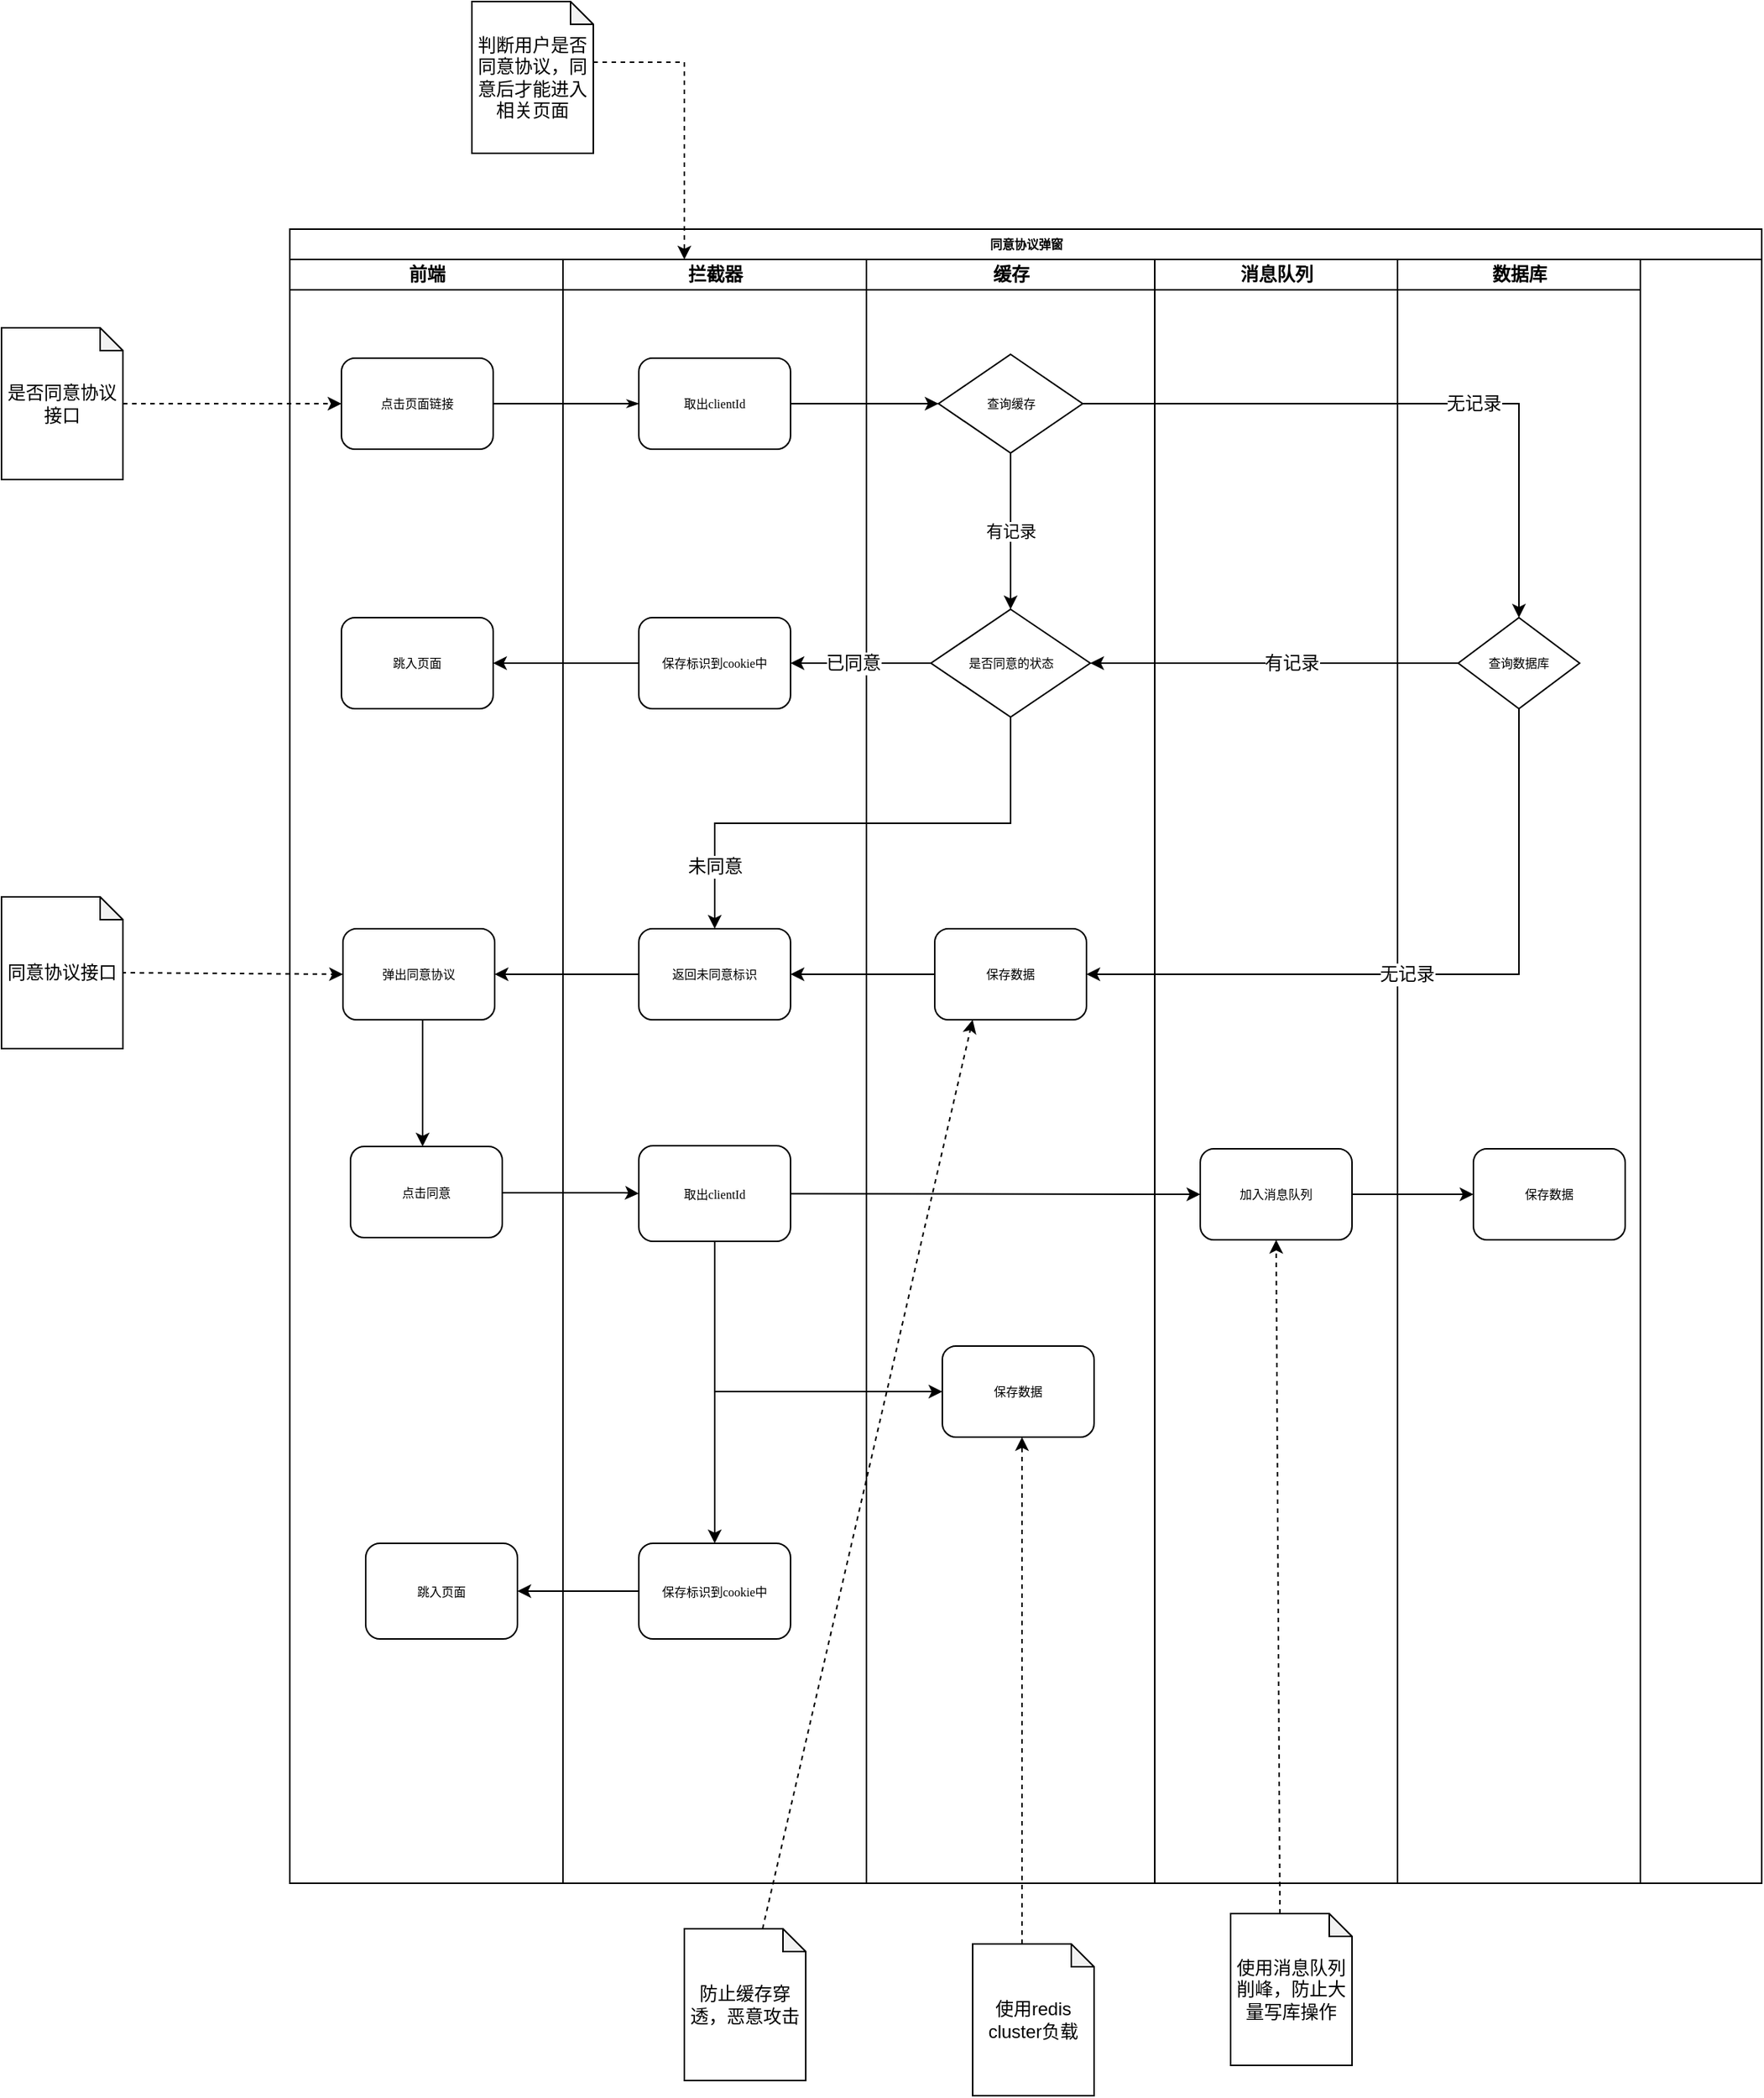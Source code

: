 <mxfile version="12.6.2" type="device"><diagram name="Page-1" id="74e2e168-ea6b-b213-b513-2b3c1d86103e"><mxGraphModel dx="3895" dy="2545" grid="1" gridSize="10" guides="1" tooltips="1" connect="1" arrows="1" fold="1" page="1" pageScale="1" pageWidth="1100" pageHeight="850" background="#ffffff" math="0" shadow="0"><root><mxCell id="0"/><mxCell id="1" parent="0"/><mxCell id="77e6c97f196da883-1" value="同意协议弹窗" style="swimlane;html=1;childLayout=stackLayout;startSize=20;rounded=0;shadow=0;labelBackgroundColor=none;strokeWidth=1;fontFamily=Verdana;fontSize=8;align=center;" parent="1" vertex="1"><mxGeometry x="70" y="40" width="970" height="1090" as="geometry"/></mxCell><mxCell id="77e6c97f196da883-26" style="edgeStyle=orthogonalEdgeStyle;rounded=1;html=1;labelBackgroundColor=none;startArrow=none;startFill=0;startSize=5;endArrow=classicThin;endFill=1;endSize=5;jettySize=auto;orthogonalLoop=1;strokeWidth=1;fontFamily=Verdana;fontSize=8" parent="77e6c97f196da883-1" source="77e6c97f196da883-8" target="77e6c97f196da883-11" edge="1"><mxGeometry relative="1" as="geometry"/></mxCell><mxCell id="107ba76e4e335f99-1" style="edgeStyle=orthogonalEdgeStyle;rounded=1;html=1;labelBackgroundColor=none;startArrow=none;startFill=0;startSize=5;endArrow=classicThin;endFill=1;endSize=5;jettySize=auto;orthogonalLoop=1;strokeWidth=1;fontFamily=Verdana;fontSize=8" parent="77e6c97f196da883-1" target="77e6c97f196da883-18" edge="1"><mxGeometry relative="1" as="geometry"><mxPoint x="490" y="450" as="sourcePoint"/></mxGeometry></mxCell><mxCell id="lEekObPMjJZY7-HJO6pF-8" value="" style="edgeStyle=orthogonalEdgeStyle;rounded=0;orthogonalLoop=1;jettySize=auto;html=1;" edge="1" parent="77e6c97f196da883-1" source="77e6c97f196da883-11" target="77e6c97f196da883-16"><mxGeometry relative="1" as="geometry"/></mxCell><mxCell id="77e6c97f196da883-2" value="前端" style="swimlane;html=1;startSize=20;" parent="77e6c97f196da883-1" vertex="1"><mxGeometry y="20" width="180" height="1070" as="geometry"/></mxCell><mxCell id="77e6c97f196da883-8" value="点击页面链接" style="rounded=1;whiteSpace=wrap;html=1;shadow=0;labelBackgroundColor=none;strokeWidth=1;fontFamily=Verdana;fontSize=8;align=center;" parent="77e6c97f196da883-2" vertex="1"><mxGeometry x="34" y="65" width="100" height="60" as="geometry"/></mxCell><mxCell id="lEekObPMjJZY7-HJO6pF-59" value="跳入页面" style="rounded=1;whiteSpace=wrap;html=1;shadow=0;labelBackgroundColor=none;strokeWidth=1;fontFamily=Verdana;fontSize=8;align=center;" vertex="1" parent="77e6c97f196da883-2"><mxGeometry x="34" y="236" width="100" height="60" as="geometry"/></mxCell><mxCell id="lEekObPMjJZY7-HJO6pF-65" value="" style="edgeStyle=elbowEdgeStyle;rounded=0;orthogonalLoop=1;jettySize=auto;html=1;" edge="1" parent="77e6c97f196da883-2" source="lEekObPMjJZY7-HJO6pF-62" target="lEekObPMjJZY7-HJO6pF-64"><mxGeometry relative="1" as="geometry"/></mxCell><mxCell id="lEekObPMjJZY7-HJO6pF-62" value="弹出同意协议" style="rounded=1;whiteSpace=wrap;html=1;shadow=0;labelBackgroundColor=none;strokeWidth=1;fontFamily=Verdana;fontSize=8;align=center;" vertex="1" parent="77e6c97f196da883-2"><mxGeometry x="35" y="441" width="100" height="60" as="geometry"/></mxCell><mxCell id="lEekObPMjJZY7-HJO6pF-64" value="点击同意" style="rounded=1;whiteSpace=wrap;html=1;shadow=0;labelBackgroundColor=none;strokeWidth=1;fontFamily=Verdana;fontSize=8;align=center;" vertex="1" parent="77e6c97f196da883-2"><mxGeometry x="40" y="584.5" width="100" height="60" as="geometry"/></mxCell><mxCell id="lEekObPMjJZY7-HJO6pF-138" value="跳入页面" style="rounded=1;whiteSpace=wrap;html=1;shadow=0;labelBackgroundColor=none;strokeWidth=1;fontFamily=Verdana;fontSize=8;align=center;" vertex="1" parent="77e6c97f196da883-2"><mxGeometry x="50" y="846" width="100" height="63" as="geometry"/></mxCell><mxCell id="77e6c97f196da883-3" value="拦截器" style="swimlane;html=1;startSize=20;" parent="77e6c97f196da883-1" vertex="1"><mxGeometry x="180" y="20" width="200" height="1070" as="geometry"/></mxCell><mxCell id="77e6c97f196da883-11" value="取出clientId" style="rounded=1;whiteSpace=wrap;html=1;shadow=0;labelBackgroundColor=none;strokeWidth=1;fontFamily=Verdana;fontSize=8;align=center;" parent="77e6c97f196da883-3" vertex="1"><mxGeometry x="50" y="65" width="100" height="60" as="geometry"/></mxCell><mxCell id="77e6c97f196da883-15" value="保存标识到cookie中" style="rounded=1;whiteSpace=wrap;html=1;shadow=0;labelBackgroundColor=none;strokeWidth=1;fontFamily=Verdana;fontSize=8;align=center;" parent="77e6c97f196da883-3" vertex="1"><mxGeometry x="50" y="236" width="100" height="60" as="geometry"/></mxCell><mxCell id="lEekObPMjJZY7-HJO6pF-61" value="返回未同意标识" style="rounded=1;whiteSpace=wrap;html=1;shadow=0;labelBackgroundColor=none;strokeWidth=1;fontFamily=Verdana;fontSize=8;align=center;" vertex="1" parent="77e6c97f196da883-3"><mxGeometry x="50" y="441" width="100" height="60" as="geometry"/></mxCell><mxCell id="lEekObPMjJZY7-HJO6pF-118" value="取出clientId" style="rounded=1;whiteSpace=wrap;html=1;shadow=0;labelBackgroundColor=none;strokeWidth=1;fontFamily=Verdana;fontSize=8;align=center;" vertex="1" parent="77e6c97f196da883-3"><mxGeometry x="50" y="584" width="100" height="63" as="geometry"/></mxCell><mxCell id="lEekObPMjJZY7-HJO6pF-119" value="保存标识到cookie中" style="rounded=1;whiteSpace=wrap;html=1;shadow=0;labelBackgroundColor=none;strokeWidth=1;fontFamily=Verdana;fontSize=8;align=center;" vertex="1" parent="77e6c97f196da883-3"><mxGeometry x="50" y="846" width="100" height="63" as="geometry"/></mxCell><mxCell id="lEekObPMjJZY7-HJO6pF-123" value="" style="edgeStyle=elbowEdgeStyle;rounded=0;orthogonalLoop=1;jettySize=auto;html=1;exitX=0.5;exitY=1;exitDx=0;exitDy=0;entryX=0.5;entryY=0;entryDx=0;entryDy=0;" edge="1" parent="77e6c97f196da883-3" source="lEekObPMjJZY7-HJO6pF-118" target="lEekObPMjJZY7-HJO6pF-119"><mxGeometry relative="1" as="geometry"><mxPoint x="100" y="716" as="targetPoint"/><Array as="points"><mxPoint x="100" y="696"/><mxPoint x="295" y="658"/><mxPoint x="275" y="658"/><mxPoint x="260" y="708"/><mxPoint x="240" y="688"/></Array><mxPoint x="295" y="646" as="sourcePoint"/></mxGeometry></mxCell><mxCell id="77e6c97f196da883-5" value="缓存" style="swimlane;html=1;startSize=20;" parent="77e6c97f196da883-1" vertex="1"><mxGeometry x="380" y="20" width="190" height="1070" as="geometry"/></mxCell><mxCell id="lEekObPMjJZY7-HJO6pF-159" value="有记录" style="edgeStyle=none;rounded=0;orthogonalLoop=1;jettySize=auto;html=1;" edge="1" parent="77e6c97f196da883-5" source="77e6c97f196da883-16" target="lEekObPMjJZY7-HJO6pF-158"><mxGeometry relative="1" as="geometry"/></mxCell><mxCell id="77e6c97f196da883-16" value="&lt;span style=&quot;white-space: normal&quot;&gt;查询缓存&lt;/span&gt;" style="rhombus;whiteSpace=wrap;html=1;rounded=0;shadow=0;labelBackgroundColor=none;strokeWidth=1;fontFamily=Verdana;fontSize=8;align=center;" parent="77e6c97f196da883-5" vertex="1"><mxGeometry x="47.5" y="62.5" width="95" height="65" as="geometry"/></mxCell><mxCell id="lEekObPMjJZY7-HJO6pF-158" value="是否同意的状态" style="rhombus;whiteSpace=wrap;html=1;rounded=0;shadow=0;labelBackgroundColor=none;strokeWidth=1;fontFamily=Verdana;fontSize=8;align=center;" vertex="1" parent="77e6c97f196da883-5"><mxGeometry x="42.5" y="230.5" width="105" height="71" as="geometry"/></mxCell><mxCell id="lEekObPMjJZY7-HJO6pF-43" value="保存数据" style="rounded=1;whiteSpace=wrap;html=1;shadow=0;labelBackgroundColor=none;strokeWidth=1;fontFamily=Verdana;fontSize=8;align=center;" vertex="1" parent="77e6c97f196da883-5"><mxGeometry x="50" y="716" width="100" height="60" as="geometry"/></mxCell><mxCell id="lEekObPMjJZY7-HJO6pF-147" value="保存数据" style="rounded=1;whiteSpace=wrap;html=1;shadow=0;labelBackgroundColor=none;strokeWidth=1;fontFamily=Verdana;fontSize=8;align=center;" vertex="1" parent="77e6c97f196da883-5"><mxGeometry x="45" y="441" width="100" height="60" as="geometry"/></mxCell><mxCell id="lEekObPMjJZY7-HJO6pF-40" value="" style="rounded=0;orthogonalLoop=1;jettySize=auto;html=1;edgeStyle=elbowEdgeStyle;entryX=0.5;entryY=0;entryDx=0;entryDy=0;" edge="1" parent="77e6c97f196da883-1" source="77e6c97f196da883-16" target="lEekObPMjJZY7-HJO6pF-75"><mxGeometry relative="1" as="geometry"><mxPoint x="770" y="340" as="targetPoint"/><Array as="points"><mxPoint x="810" y="180"/><mxPoint x="475" y="180"/><mxPoint x="455" y="190"/><mxPoint x="440" y="240"/><mxPoint x="440" y="370"/><mxPoint x="340" y="340"/><mxPoint x="440" y="220"/></Array></mxGeometry></mxCell><mxCell id="lEekObPMjJZY7-HJO6pF-41" value="无记录" style="text;html=1;align=center;verticalAlign=middle;resizable=0;points=[];labelBackgroundColor=#ffffff;" vertex="1" connectable="0" parent="lEekObPMjJZY7-HJO6pF-40"><mxGeometry x="-0.343" y="2" relative="1" as="geometry"><mxPoint x="116.32" y="2" as="offset"/></mxGeometry></mxCell><mxCell id="77e6c97f196da883-6" value="消息队列" style="swimlane;html=1;startSize=20;" parent="77e6c97f196da883-1" vertex="1"><mxGeometry x="570" y="20" width="160" height="1070" as="geometry"/></mxCell><mxCell id="lEekObPMjJZY7-HJO6pF-39" value="加入消息队列" style="rounded=1;whiteSpace=wrap;html=1;shadow=0;labelBackgroundColor=none;strokeWidth=1;fontFamily=Verdana;fontSize=8;align=center;" vertex="1" parent="77e6c97f196da883-6"><mxGeometry x="30" y="586" width="100" height="60" as="geometry"/></mxCell><mxCell id="lEekObPMjJZY7-HJO6pF-50" value="数据库" style="swimlane;html=1;startSize=20;" vertex="1" parent="77e6c97f196da883-1"><mxGeometry x="730" y="20" width="160" height="1070" as="geometry"/></mxCell><mxCell id="lEekObPMjJZY7-HJO6pF-52" value="保存数据" style="rounded=1;whiteSpace=wrap;html=1;shadow=0;labelBackgroundColor=none;strokeWidth=1;fontFamily=Verdana;fontSize=8;align=center;" vertex="1" parent="lEekObPMjJZY7-HJO6pF-50"><mxGeometry x="50" y="586" width="100" height="60" as="geometry"/></mxCell><mxCell id="lEekObPMjJZY7-HJO6pF-75" value="查询数据库" style="rhombus;whiteSpace=wrap;html=1;rounded=0;shadow=0;labelBackgroundColor=none;strokeWidth=1;fontFamily=Verdana;fontSize=8;align=center;" vertex="1" parent="lEekObPMjJZY7-HJO6pF-50"><mxGeometry x="40" y="236" width="80" height="60" as="geometry"/></mxCell><mxCell id="lEekObPMjJZY7-HJO6pF-60" value="" style="edgeStyle=elbowEdgeStyle;rounded=0;orthogonalLoop=1;jettySize=auto;html=1;" edge="1" parent="77e6c97f196da883-1" source="77e6c97f196da883-15" target="lEekObPMjJZY7-HJO6pF-59"><mxGeometry relative="1" as="geometry"/></mxCell><mxCell id="lEekObPMjJZY7-HJO6pF-63" value="" style="edgeStyle=elbowEdgeStyle;rounded=0;orthogonalLoop=1;jettySize=auto;html=1;" edge="1" parent="77e6c97f196da883-1" source="lEekObPMjJZY7-HJO6pF-61" target="lEekObPMjJZY7-HJO6pF-62"><mxGeometry relative="1" as="geometry"/></mxCell><mxCell id="lEekObPMjJZY7-HJO6pF-67" value="" style="edgeStyle=elbowEdgeStyle;rounded=0;orthogonalLoop=1;jettySize=auto;html=1;entryX=0;entryY=0.5;entryDx=0;entryDy=0;" edge="1" parent="77e6c97f196da883-1" source="lEekObPMjJZY7-HJO6pF-64" target="lEekObPMjJZY7-HJO6pF-118"><mxGeometry relative="1" as="geometry"><mxPoint x="210" y="636" as="targetPoint"/><Array as="points"><mxPoint x="220" y="635"/><mxPoint x="210" y="636"/><mxPoint x="220" y="636"/></Array></mxGeometry></mxCell><mxCell id="lEekObPMjJZY7-HJO6pF-79" value="" style="edgeStyle=elbowEdgeStyle;rounded=0;orthogonalLoop=1;jettySize=auto;html=1;elbow=horizontal;entryX=1;entryY=0.5;entryDx=0;entryDy=0;" edge="1" parent="77e6c97f196da883-1" source="lEekObPMjJZY7-HJO6pF-75" target="lEekObPMjJZY7-HJO6pF-147"><mxGeometry relative="1" as="geometry"><mxPoint x="630" y="340" as="targetPoint"/><Array as="points"><mxPoint x="810" y="330"/><mxPoint x="790" y="330"/></Array></mxGeometry></mxCell><mxCell id="lEekObPMjJZY7-HJO6pF-80" value="无记录" style="text;html=1;align=center;verticalAlign=middle;resizable=0;points=[];labelBackgroundColor=#ffffff;" vertex="1" connectable="0" parent="lEekObPMjJZY7-HJO6pF-79"><mxGeometry y="21" relative="1" as="geometry"><mxPoint x="-19" y="-21" as="offset"/></mxGeometry></mxCell><mxCell id="lEekObPMjJZY7-HJO6pF-133" value="" style="rounded=0;orthogonalLoop=1;jettySize=auto;html=1;entryX=0;entryY=0.5;entryDx=0;entryDy=0;" edge="1" parent="77e6c97f196da883-1" source="lEekObPMjJZY7-HJO6pF-118" target="lEekObPMjJZY7-HJO6pF-39"><mxGeometry relative="1" as="geometry"/></mxCell><mxCell id="lEekObPMjJZY7-HJO6pF-135" value="" style="edgeStyle=elbowEdgeStyle;rounded=0;orthogonalLoop=1;jettySize=auto;html=1;" edge="1" parent="77e6c97f196da883-1" source="lEekObPMjJZY7-HJO6pF-39" target="lEekObPMjJZY7-HJO6pF-52"><mxGeometry relative="1" as="geometry"><mxPoint x="780" y="633" as="targetPoint"/></mxGeometry></mxCell><mxCell id="lEekObPMjJZY7-HJO6pF-44" value="" style="edgeStyle=orthogonalEdgeStyle;rounded=0;orthogonalLoop=1;jettySize=auto;html=1;entryX=0;entryY=0.5;entryDx=0;entryDy=0;exitX=0.5;exitY=1;exitDx=0;exitDy=0;" edge="1" parent="77e6c97f196da883-1" source="lEekObPMjJZY7-HJO6pF-118" target="lEekObPMjJZY7-HJO6pF-43"><mxGeometry relative="1" as="geometry"><mxPoint x="518.5" y="486" as="targetPoint"/><Array as="points"><mxPoint x="280" y="766"/></Array></mxGeometry></mxCell><mxCell id="lEekObPMjJZY7-HJO6pF-139" value="" style="edgeStyle=elbowEdgeStyle;rounded=0;orthogonalLoop=1;jettySize=auto;html=1;" edge="1" parent="77e6c97f196da883-1" source="lEekObPMjJZY7-HJO6pF-119" target="lEekObPMjJZY7-HJO6pF-138"><mxGeometry relative="1" as="geometry"/></mxCell><mxCell id="lEekObPMjJZY7-HJO6pF-155" value="" style="edgeStyle=none;rounded=0;orthogonalLoop=1;jettySize=auto;html=1;entryX=1;entryY=0.5;entryDx=0;entryDy=0;" edge="1" parent="77e6c97f196da883-1" source="lEekObPMjJZY7-HJO6pF-147" target="lEekObPMjJZY7-HJO6pF-61"><mxGeometry relative="1" as="geometry"><mxPoint x="345" y="491" as="targetPoint"/></mxGeometry></mxCell><mxCell id="lEekObPMjJZY7-HJO6pF-161" value="" style="edgeStyle=none;rounded=0;orthogonalLoop=1;jettySize=auto;html=1;entryX=1;entryY=0.5;entryDx=0;entryDy=0;" edge="1" parent="77e6c97f196da883-1" source="lEekObPMjJZY7-HJO6pF-158" target="77e6c97f196da883-15"><mxGeometry relative="1" as="geometry"><mxPoint x="355" y="291" as="targetPoint"/></mxGeometry></mxCell><mxCell id="lEekObPMjJZY7-HJO6pF-162" value="已同意" style="text;html=1;align=center;verticalAlign=middle;resizable=0;points=[];labelBackgroundColor=#ffffff;" vertex="1" connectable="0" parent="lEekObPMjJZY7-HJO6pF-161"><mxGeometry x="-0.272" y="-5" relative="1" as="geometry"><mxPoint x="-18.5" y="5" as="offset"/></mxGeometry></mxCell><mxCell id="lEekObPMjJZY7-HJO6pF-170" value="" style="edgeStyle=elbowEdgeStyle;rounded=0;orthogonalLoop=1;jettySize=auto;elbow=vertical;html=1;entryX=1;entryY=0.5;entryDx=0;entryDy=0;" edge="1" parent="77e6c97f196da883-1" source="lEekObPMjJZY7-HJO6pF-75" target="lEekObPMjJZY7-HJO6pF-158"><mxGeometry relative="1" as="geometry"><mxPoint x="689.451" y="285.588" as="targetPoint"/></mxGeometry></mxCell><mxCell id="lEekObPMjJZY7-HJO6pF-171" value="有记录" style="text;html=1;align=center;verticalAlign=middle;resizable=0;points=[];labelBackgroundColor=#ffffff;" vertex="1" connectable="0" parent="lEekObPMjJZY7-HJO6pF-170"><mxGeometry x="-0.089" relative="1" as="geometry"><mxPoint as="offset"/></mxGeometry></mxCell><mxCell id="lEekObPMjJZY7-HJO6pF-167" value="" style="edgeStyle=elbowEdgeStyle;rounded=0;orthogonalLoop=1;jettySize=auto;html=1;entryX=0.5;entryY=0;entryDx=0;entryDy=0;elbow=vertical;" edge="1" parent="77e6c97f196da883-1" source="lEekObPMjJZY7-HJO6pF-158" target="lEekObPMjJZY7-HJO6pF-61"><mxGeometry relative="1" as="geometry"><mxPoint x="475" y="359" as="targetPoint"/></mxGeometry></mxCell><mxCell id="lEekObPMjJZY7-HJO6pF-168" value="未同意" style="text;html=1;align=center;verticalAlign=middle;resizable=0;points=[];labelBackgroundColor=#ffffff;" vertex="1" connectable="0" parent="lEekObPMjJZY7-HJO6pF-167"><mxGeometry x="-0.167" y="-2" relative="1" as="geometry"><mxPoint x="-126.15" y="30.53" as="offset"/></mxGeometry></mxCell><mxCell id="lEekObPMjJZY7-HJO6pF-49" value="" style="edgeStyle=orthogonalEdgeStyle;rounded=0;orthogonalLoop=1;jettySize=auto;html=1;dashed=1;" edge="1" parent="1" source="lEekObPMjJZY7-HJO6pF-47" target="77e6c97f196da883-3"><mxGeometry relative="1" as="geometry"><mxPoint x="260" y="60" as="targetPoint"/><Array as="points"><mxPoint x="330" y="-70"/></Array></mxGeometry></mxCell><mxCell id="lEekObPMjJZY7-HJO6pF-47" value="判断用户是否同意协议，同意后才能进入相关页面" style="shape=note;whiteSpace=wrap;html=1;backgroundOutline=1;darkOpacity=0.05;size=15;" vertex="1" parent="1"><mxGeometry x="190" y="-110" width="80" height="100" as="geometry"/></mxCell><mxCell id="lEekObPMjJZY7-HJO6pF-70" value="" style="edgeStyle=elbowEdgeStyle;rounded=0;orthogonalLoop=1;jettySize=auto;html=1;dashed=1;" edge="1" parent="1" source="lEekObPMjJZY7-HJO6pF-68" target="77e6c97f196da883-8"><mxGeometry relative="1" as="geometry"><mxPoint x="50" y="80" as="targetPoint"/><Array as="points"/></mxGeometry></mxCell><mxCell id="lEekObPMjJZY7-HJO6pF-68" value="是否同意协议接口" style="shape=note;whiteSpace=wrap;html=1;backgroundOutline=1;darkOpacity=0.05;size=15;" vertex="1" parent="1"><mxGeometry x="-120" y="105" width="80" height="100" as="geometry"/></mxCell><mxCell id="lEekObPMjJZY7-HJO6pF-73" value="" style="rounded=0;orthogonalLoop=1;jettySize=auto;html=1;entryX=0;entryY=0.5;entryDx=0;entryDy=0;dashed=1;exitX=0.988;exitY=0.5;exitDx=0;exitDy=0;exitPerimeter=0;" edge="1" parent="1" source="lEekObPMjJZY7-HJO6pF-71" target="lEekObPMjJZY7-HJO6pF-62"><mxGeometry relative="1" as="geometry"><mxPoint x="-40" y="540" as="sourcePoint"/><mxPoint x="110" y="538.5" as="targetPoint"/></mxGeometry></mxCell><mxCell id="lEekObPMjJZY7-HJO6pF-71" value="同意协议接口" style="shape=note;whiteSpace=wrap;html=1;backgroundOutline=1;darkOpacity=0.05;size=15;" vertex="1" parent="1"><mxGeometry x="-120" y="480" width="80" height="100" as="geometry"/></mxCell><mxCell id="lEekObPMjJZY7-HJO6pF-143" value="" style="edgeStyle=elbowEdgeStyle;rounded=0;orthogonalLoop=1;jettySize=auto;html=1;dashed=1;exitX=0;exitY=0;exitDx=32.5;exitDy=0;exitPerimeter=0;" edge="1" parent="1" source="lEekObPMjJZY7-HJO6pF-141" target="lEekObPMjJZY7-HJO6pF-43"><mxGeometry relative="1" as="geometry"><mxPoint x="549.706" y="995" as="sourcePoint"/><mxPoint x="550" y="915" as="targetPoint"/></mxGeometry></mxCell><mxCell id="lEekObPMjJZY7-HJO6pF-141" value="使用redis cluster负载" style="shape=note;whiteSpace=wrap;html=1;backgroundOutline=1;darkOpacity=0.05;size=15;" vertex="1" parent="1"><mxGeometry x="520" y="1170" width="80" height="100" as="geometry"/></mxCell><mxCell id="lEekObPMjJZY7-HJO6pF-146" value="" style="edgeStyle=none;rounded=0;orthogonalLoop=1;jettySize=auto;html=1;dashed=1;entryX=0.5;entryY=1;entryDx=0;entryDy=0;exitX=0;exitY=0;exitDx=32.5;exitDy=0;exitPerimeter=0;" edge="1" parent="1" source="lEekObPMjJZY7-HJO6pF-144" target="lEekObPMjJZY7-HJO6pF-39"><mxGeometry relative="1" as="geometry"><mxPoint x="720" y="995" as="sourcePoint"/><mxPoint x="740" y="915" as="targetPoint"/></mxGeometry></mxCell><mxCell id="lEekObPMjJZY7-HJO6pF-144" value="使用消息队列削峰，防止大量写库操作" style="shape=note;whiteSpace=wrap;html=1;backgroundOutline=1;darkOpacity=0.05;size=15;" vertex="1" parent="1"><mxGeometry x="690" y="1150" width="80" height="100" as="geometry"/></mxCell><mxCell id="lEekObPMjJZY7-HJO6pF-157" value="" style="edgeStyle=none;rounded=0;orthogonalLoop=1;jettySize=auto;html=1;entryX=0.25;entryY=1;entryDx=0;entryDy=0;dashed=1;" edge="1" parent="1" source="lEekObPMjJZY7-HJO6pF-156" target="lEekObPMjJZY7-HJO6pF-147"><mxGeometry relative="1" as="geometry"><mxPoint x="490" y="840" as="targetPoint"/></mxGeometry></mxCell><mxCell id="lEekObPMjJZY7-HJO6pF-156" value="防止缓存穿透，恶意攻击" style="shape=note;whiteSpace=wrap;html=1;backgroundOutline=1;darkOpacity=0.05;size=15;" vertex="1" parent="1"><mxGeometry x="330" y="1160" width="80" height="100" as="geometry"/></mxCell></root></mxGraphModel></diagram></mxfile>